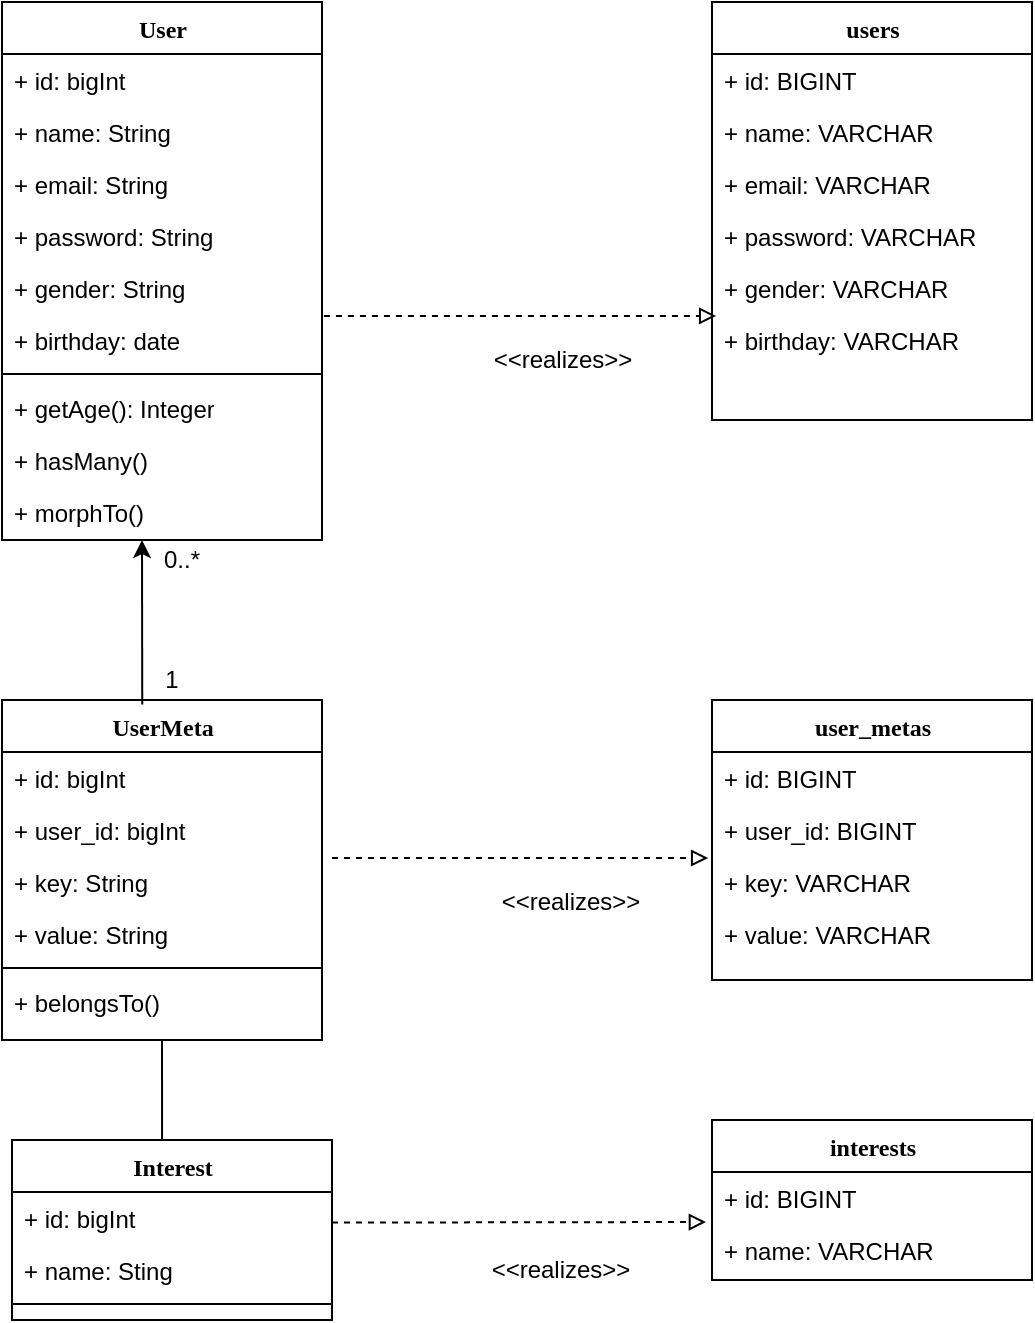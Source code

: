 <mxfile version="13.9.9" type="device"><diagram id="UjjW-EfnwMs0Be3SzqrF" name="Page-1"><mxGraphModel dx="1560" dy="706" grid="1" gridSize="10" guides="1" tooltips="1" connect="1" arrows="1" fold="1" page="1" pageScale="1" pageWidth="850" pageHeight="1100" math="0" shadow="0"><root><mxCell id="0"/><mxCell id="1" parent="0"/><mxCell id="rbcI4mwcF2lXU4okEdWM-1" value="User" style="swimlane;html=1;fontStyle=1;align=center;verticalAlign=top;childLayout=stackLayout;horizontal=1;startSize=26;horizontalStack=0;resizeParent=1;resizeLast=0;collapsible=1;marginBottom=0;swimlaneFillColor=#ffffff;rounded=0;shadow=0;comic=0;labelBackgroundColor=none;strokeWidth=1;fillColor=none;fontFamily=Verdana;fontSize=12" parent="1" vertex="1"><mxGeometry x="90" y="81" width="160" height="269" as="geometry"/></mxCell><mxCell id="rbcI4mwcF2lXU4okEdWM-2" value="+ id: bigInt" style="text;html=1;strokeColor=none;fillColor=none;align=left;verticalAlign=top;spacingLeft=4;spacingRight=4;whiteSpace=wrap;overflow=hidden;rotatable=0;points=[[0,0.5],[1,0.5]];portConstraint=eastwest;" parent="rbcI4mwcF2lXU4okEdWM-1" vertex="1"><mxGeometry y="26" width="160" height="26" as="geometry"/></mxCell><mxCell id="rbcI4mwcF2lXU4okEdWM-3" value="+ name: String" style="text;html=1;strokeColor=none;fillColor=none;align=left;verticalAlign=top;spacingLeft=4;spacingRight=4;whiteSpace=wrap;overflow=hidden;rotatable=0;points=[[0,0.5],[1,0.5]];portConstraint=eastwest;" parent="rbcI4mwcF2lXU4okEdWM-1" vertex="1"><mxGeometry y="52" width="160" height="26" as="geometry"/></mxCell><mxCell id="rbcI4mwcF2lXU4okEdWM-4" value="+ email: String" style="text;html=1;strokeColor=none;fillColor=none;align=left;verticalAlign=top;spacingLeft=4;spacingRight=4;whiteSpace=wrap;overflow=hidden;rotatable=0;points=[[0,0.5],[1,0.5]];portConstraint=eastwest;" parent="rbcI4mwcF2lXU4okEdWM-1" vertex="1"><mxGeometry y="78" width="160" height="26" as="geometry"/></mxCell><mxCell id="rbcI4mwcF2lXU4okEdWM-5" value="+ password: String" style="text;html=1;strokeColor=none;fillColor=none;align=left;verticalAlign=top;spacingLeft=4;spacingRight=4;whiteSpace=wrap;overflow=hidden;rotatable=0;points=[[0,0.5],[1,0.5]];portConstraint=eastwest;" parent="rbcI4mwcF2lXU4okEdWM-1" vertex="1"><mxGeometry y="104" width="160" height="26" as="geometry"/></mxCell><mxCell id="rbcI4mwcF2lXU4okEdWM-6" value="+ gender: String" style="text;html=1;strokeColor=none;fillColor=none;align=left;verticalAlign=top;spacingLeft=4;spacingRight=4;whiteSpace=wrap;overflow=hidden;rotatable=0;points=[[0,0.5],[1,0.5]];portConstraint=eastwest;" parent="rbcI4mwcF2lXU4okEdWM-1" vertex="1"><mxGeometry y="130" width="160" height="26" as="geometry"/></mxCell><mxCell id="rbcI4mwcF2lXU4okEdWM-7" value="+ birthday: date" style="text;html=1;strokeColor=none;fillColor=none;align=left;verticalAlign=top;spacingLeft=4;spacingRight=4;whiteSpace=wrap;overflow=hidden;rotatable=0;points=[[0,0.5],[1,0.5]];portConstraint=eastwest;" parent="rbcI4mwcF2lXU4okEdWM-1" vertex="1"><mxGeometry y="156" width="160" height="26" as="geometry"/></mxCell><mxCell id="rbcI4mwcF2lXU4okEdWM-8" value="" style="line;html=1;strokeWidth=1;fillColor=none;align=left;verticalAlign=middle;spacingTop=-1;spacingLeft=3;spacingRight=3;rotatable=0;labelPosition=right;points=[];portConstraint=eastwest;" parent="rbcI4mwcF2lXU4okEdWM-1" vertex="1"><mxGeometry y="182" width="160" height="8" as="geometry"/></mxCell><mxCell id="rbcI4mwcF2lXU4okEdWM-9" value="+ getAge(): Integer" style="text;html=1;strokeColor=none;fillColor=none;align=left;verticalAlign=top;spacingLeft=4;spacingRight=4;whiteSpace=wrap;overflow=hidden;rotatable=0;points=[[0,0.5],[1,0.5]];portConstraint=eastwest;" parent="rbcI4mwcF2lXU4okEdWM-1" vertex="1"><mxGeometry y="190" width="160" height="26" as="geometry"/></mxCell><mxCell id="rbcI4mwcF2lXU4okEdWM-10" value="+ hasMany()" style="text;html=1;strokeColor=none;fillColor=none;align=left;verticalAlign=top;spacingLeft=4;spacingRight=4;whiteSpace=wrap;overflow=hidden;rotatable=0;points=[[0,0.5],[1,0.5]];portConstraint=eastwest;" parent="rbcI4mwcF2lXU4okEdWM-1" vertex="1"><mxGeometry y="216" width="160" height="26" as="geometry"/></mxCell><mxCell id="rbcI4mwcF2lXU4okEdWM-11" value="+ morphTo()" style="text;html=1;strokeColor=none;fillColor=none;align=left;verticalAlign=top;spacingLeft=4;spacingRight=4;whiteSpace=wrap;overflow=hidden;rotatable=0;points=[[0,0.5],[1,0.5]];portConstraint=eastwest;" parent="rbcI4mwcF2lXU4okEdWM-1" vertex="1"><mxGeometry y="242" width="160" height="26" as="geometry"/></mxCell><mxCell id="rbcI4mwcF2lXU4okEdWM-12" value="Interest" style="swimlane;html=1;fontStyle=1;align=center;verticalAlign=top;childLayout=stackLayout;horizontal=1;startSize=26;horizontalStack=0;resizeParent=1;resizeLast=0;collapsible=1;marginBottom=0;swimlaneFillColor=#ffffff;rounded=0;shadow=0;comic=0;labelBackgroundColor=none;strokeWidth=1;fillColor=none;fontFamily=Verdana;fontSize=12" parent="1" vertex="1"><mxGeometry x="95" y="650" width="160" height="90" as="geometry"><mxRectangle x="95" y="760" width="90" height="26" as="alternateBounds"/></mxGeometry></mxCell><mxCell id="rbcI4mwcF2lXU4okEdWM-13" value="+ id: bigInt" style="text;html=1;strokeColor=none;fillColor=none;align=left;verticalAlign=top;spacingLeft=4;spacingRight=4;whiteSpace=wrap;overflow=hidden;rotatable=0;points=[[0,0.5],[1,0.5]];portConstraint=eastwest;" parent="rbcI4mwcF2lXU4okEdWM-12" vertex="1"><mxGeometry y="26" width="160" height="26" as="geometry"/></mxCell><mxCell id="rbcI4mwcF2lXU4okEdWM-14" value="+ name: Sting" style="text;html=1;strokeColor=none;fillColor=none;align=left;verticalAlign=top;spacingLeft=4;spacingRight=4;whiteSpace=wrap;overflow=hidden;rotatable=0;points=[[0,0.5],[1,0.5]];portConstraint=eastwest;" parent="rbcI4mwcF2lXU4okEdWM-12" vertex="1"><mxGeometry y="52" width="160" height="26" as="geometry"/></mxCell><mxCell id="rbcI4mwcF2lXU4okEdWM-15" value="" style="line;html=1;strokeWidth=1;fillColor=none;align=left;verticalAlign=middle;spacingTop=-1;spacingLeft=3;spacingRight=3;rotatable=0;labelPosition=right;points=[];portConstraint=eastwest;" parent="rbcI4mwcF2lXU4okEdWM-12" vertex="1"><mxGeometry y="78" width="160" height="8" as="geometry"/></mxCell><mxCell id="rbcI4mwcF2lXU4okEdWM-16" value="UserMeta" style="swimlane;html=1;fontStyle=1;align=center;verticalAlign=top;childLayout=stackLayout;horizontal=1;startSize=26;horizontalStack=0;resizeParent=1;resizeLast=0;collapsible=1;marginBottom=0;swimlaneFillColor=#ffffff;rounded=0;shadow=0;comic=0;labelBackgroundColor=none;strokeWidth=1;fillColor=none;fontFamily=Verdana;fontSize=12" parent="1" vertex="1"><mxGeometry x="90" y="430" width="160" height="170" as="geometry"><mxRectangle x="95" y="440" width="100" height="26" as="alternateBounds"/></mxGeometry></mxCell><mxCell id="rbcI4mwcF2lXU4okEdWM-17" value="+ id: bigInt" style="text;html=1;strokeColor=none;fillColor=none;align=left;verticalAlign=top;spacingLeft=4;spacingRight=4;whiteSpace=wrap;overflow=hidden;rotatable=0;points=[[0,0.5],[1,0.5]];portConstraint=eastwest;" parent="rbcI4mwcF2lXU4okEdWM-16" vertex="1"><mxGeometry y="26" width="160" height="26" as="geometry"/></mxCell><mxCell id="rbcI4mwcF2lXU4okEdWM-18" value="+ user_id: bigInt" style="text;html=1;strokeColor=none;fillColor=none;align=left;verticalAlign=top;spacingLeft=4;spacingRight=4;whiteSpace=wrap;overflow=hidden;rotatable=0;points=[[0,0.5],[1,0.5]];portConstraint=eastwest;" parent="rbcI4mwcF2lXU4okEdWM-16" vertex="1"><mxGeometry y="52" width="160" height="26" as="geometry"/></mxCell><mxCell id="rbcI4mwcF2lXU4okEdWM-19" value="+ key: String" style="text;html=1;strokeColor=none;fillColor=none;align=left;verticalAlign=top;spacingLeft=4;spacingRight=4;whiteSpace=wrap;overflow=hidden;rotatable=0;points=[[0,0.5],[1,0.5]];portConstraint=eastwest;" parent="rbcI4mwcF2lXU4okEdWM-16" vertex="1"><mxGeometry y="78" width="160" height="26" as="geometry"/></mxCell><mxCell id="rbcI4mwcF2lXU4okEdWM-20" value="+ value: String" style="text;html=1;strokeColor=none;fillColor=none;align=left;verticalAlign=top;spacingLeft=4;spacingRight=4;whiteSpace=wrap;overflow=hidden;rotatable=0;points=[[0,0.5],[1,0.5]];portConstraint=eastwest;" parent="rbcI4mwcF2lXU4okEdWM-16" vertex="1"><mxGeometry y="104" width="160" height="26" as="geometry"/></mxCell><mxCell id="rbcI4mwcF2lXU4okEdWM-21" value="" style="line;html=1;strokeWidth=1;fillColor=none;align=left;verticalAlign=middle;spacingTop=-1;spacingLeft=3;spacingRight=3;rotatable=0;labelPosition=right;points=[];portConstraint=eastwest;" parent="rbcI4mwcF2lXU4okEdWM-16" vertex="1"><mxGeometry y="130" width="160" height="8" as="geometry"/></mxCell><mxCell id="rbcI4mwcF2lXU4okEdWM-22" value="+ belongsTo()" style="text;html=1;strokeColor=none;fillColor=none;align=left;verticalAlign=top;spacingLeft=4;spacingRight=4;whiteSpace=wrap;overflow=hidden;rotatable=0;points=[[0,0.5],[1,0.5]];portConstraint=eastwest;" parent="rbcI4mwcF2lXU4okEdWM-16" vertex="1"><mxGeometry y="138" width="160" height="28" as="geometry"/></mxCell><mxCell id="rbcI4mwcF2lXU4okEdWM-23" value="" style="endArrow=classic;html=1;exitX=0.128;exitY=1.113;exitDx=0;exitDy=0;exitPerimeter=0;" parent="1" source="rbcI4mwcF2lXU4okEdWM-25" edge="1"><mxGeometry width="50" height="50" relative="1" as="geometry"><mxPoint x="150" y="420" as="sourcePoint"/><mxPoint x="160" y="350" as="targetPoint"/></mxGeometry></mxCell><mxCell id="rbcI4mwcF2lXU4okEdWM-24" value="0..*" style="text;html=1;strokeColor=none;fillColor=none;align=center;verticalAlign=middle;whiteSpace=wrap;rounded=0;" parent="1" vertex="1"><mxGeometry x="160" y="350" width="40" height="20" as="geometry"/></mxCell><mxCell id="rbcI4mwcF2lXU4okEdWM-25" value="1" style="text;html=1;strokeColor=none;fillColor=none;align=center;verticalAlign=middle;whiteSpace=wrap;rounded=0;" parent="1" vertex="1"><mxGeometry x="155" y="410" width="40" height="20" as="geometry"/></mxCell><mxCell id="rbcI4mwcF2lXU4okEdWM-26" value="" style="endArrow=none;html=1;exitX=0.5;exitY=1;exitDx=0;exitDy=0;entryX=0.469;entryY=0.005;entryDx=0;entryDy=0;entryPerimeter=0;" parent="1" source="rbcI4mwcF2lXU4okEdWM-16" target="rbcI4mwcF2lXU4okEdWM-12" edge="1"><mxGeometry width="50" height="50" relative="1" as="geometry"><mxPoint x="160" y="710" as="sourcePoint"/><mxPoint x="170" y="640" as="targetPoint"/></mxGeometry></mxCell><mxCell id="rbcI4mwcF2lXU4okEdWM-29" value="users" style="swimlane;html=1;fontStyle=1;align=center;verticalAlign=top;childLayout=stackLayout;horizontal=1;startSize=26;horizontalStack=0;resizeParent=1;resizeLast=0;collapsible=1;marginBottom=0;swimlaneFillColor=#ffffff;rounded=0;shadow=0;comic=0;labelBackgroundColor=none;strokeWidth=1;fillColor=none;fontFamily=Verdana;fontSize=12" parent="1" vertex="1"><mxGeometry x="445" y="81" width="160" height="209" as="geometry"><mxRectangle x="480" y="81" width="60" height="26" as="alternateBounds"/></mxGeometry></mxCell><mxCell id="rbcI4mwcF2lXU4okEdWM-30" value="+ id: BIGINT" style="text;html=1;strokeColor=none;fillColor=none;align=left;verticalAlign=top;spacingLeft=4;spacingRight=4;whiteSpace=wrap;overflow=hidden;rotatable=0;points=[[0,0.5],[1,0.5]];portConstraint=eastwest;" parent="rbcI4mwcF2lXU4okEdWM-29" vertex="1"><mxGeometry y="26" width="160" height="26" as="geometry"/></mxCell><mxCell id="rbcI4mwcF2lXU4okEdWM-31" value="+ name: VARCHAR" style="text;html=1;strokeColor=none;fillColor=none;align=left;verticalAlign=top;spacingLeft=4;spacingRight=4;whiteSpace=wrap;overflow=hidden;rotatable=0;points=[[0,0.5],[1,0.5]];portConstraint=eastwest;" parent="rbcI4mwcF2lXU4okEdWM-29" vertex="1"><mxGeometry y="52" width="160" height="26" as="geometry"/></mxCell><mxCell id="rbcI4mwcF2lXU4okEdWM-32" value="+ email: VARCHAR" style="text;html=1;strokeColor=none;fillColor=none;align=left;verticalAlign=top;spacingLeft=4;spacingRight=4;whiteSpace=wrap;overflow=hidden;rotatable=0;points=[[0,0.5],[1,0.5]];portConstraint=eastwest;" parent="rbcI4mwcF2lXU4okEdWM-29" vertex="1"><mxGeometry y="78" width="160" height="26" as="geometry"/></mxCell><mxCell id="rbcI4mwcF2lXU4okEdWM-33" value="+ password: VARCHAR" style="text;html=1;strokeColor=none;fillColor=none;align=left;verticalAlign=top;spacingLeft=4;spacingRight=4;whiteSpace=wrap;overflow=hidden;rotatable=0;points=[[0,0.5],[1,0.5]];portConstraint=eastwest;" parent="rbcI4mwcF2lXU4okEdWM-29" vertex="1"><mxGeometry y="104" width="160" height="26" as="geometry"/></mxCell><mxCell id="rbcI4mwcF2lXU4okEdWM-34" value="+ gender: VARCHAR" style="text;html=1;strokeColor=none;fillColor=none;align=left;verticalAlign=top;spacingLeft=4;spacingRight=4;whiteSpace=wrap;overflow=hidden;rotatable=0;points=[[0,0.5],[1,0.5]];portConstraint=eastwest;" parent="rbcI4mwcF2lXU4okEdWM-29" vertex="1"><mxGeometry y="130" width="160" height="26" as="geometry"/></mxCell><mxCell id="rbcI4mwcF2lXU4okEdWM-35" value="+ birthday: VARCHAR" style="text;html=1;strokeColor=none;fillColor=none;align=left;verticalAlign=top;spacingLeft=4;spacingRight=4;whiteSpace=wrap;overflow=hidden;rotatable=0;points=[[0,0.5],[1,0.5]];portConstraint=eastwest;" parent="rbcI4mwcF2lXU4okEdWM-29" vertex="1"><mxGeometry y="156" width="160" height="26" as="geometry"/></mxCell><mxCell id="rbcI4mwcF2lXU4okEdWM-51" value="" style="edgeStyle=elbowEdgeStyle;html=1;endArrow=block;elbow=vertical;endFill=0;dashed=1;exitX=1.006;exitY=1.038;exitDx=0;exitDy=0;exitPerimeter=0;entryX=0.013;entryY=0.038;entryDx=0;entryDy=0;entryPerimeter=0;" parent="1" source="rbcI4mwcF2lXU4okEdWM-6" target="rbcI4mwcF2lXU4okEdWM-35" edge="1"><mxGeometry width="160" relative="1" as="geometry"><mxPoint x="340" y="240" as="sourcePoint"/><mxPoint x="430" y="240" as="targetPoint"/></mxGeometry></mxCell><mxCell id="rbcI4mwcF2lXU4okEdWM-52" value="&amp;lt;&amp;lt;realizes&amp;gt;&amp;gt;" style="text;html=1;align=center;verticalAlign=middle;resizable=0;points=[];autosize=1;" parent="1" vertex="1"><mxGeometry x="330" y="250" width="80" height="20" as="geometry"/></mxCell><mxCell id="rbcI4mwcF2lXU4okEdWM-53" value="user_metas" style="swimlane;html=1;fontStyle=1;align=center;verticalAlign=top;childLayout=stackLayout;horizontal=1;startSize=26;horizontalStack=0;resizeParent=1;resizeLast=0;collapsible=1;marginBottom=0;swimlaneFillColor=#ffffff;rounded=0;shadow=0;comic=0;labelBackgroundColor=none;strokeWidth=1;fillColor=none;fontFamily=Verdana;fontSize=12" parent="1" vertex="1"><mxGeometry x="445" y="430" width="160" height="140" as="geometry"><mxRectangle x="480" y="430" width="100" height="26" as="alternateBounds"/></mxGeometry></mxCell><mxCell id="rbcI4mwcF2lXU4okEdWM-54" value="+ id: BIGINT" style="text;html=1;strokeColor=none;fillColor=none;align=left;verticalAlign=top;spacingLeft=4;spacingRight=4;whiteSpace=wrap;overflow=hidden;rotatable=0;points=[[0,0.5],[1,0.5]];portConstraint=eastwest;" parent="rbcI4mwcF2lXU4okEdWM-53" vertex="1"><mxGeometry y="26" width="160" height="26" as="geometry"/></mxCell><mxCell id="rbcI4mwcF2lXU4okEdWM-55" value="+ user_id: BIGINT" style="text;html=1;strokeColor=none;fillColor=none;align=left;verticalAlign=top;spacingLeft=4;spacingRight=4;whiteSpace=wrap;overflow=hidden;rotatable=0;points=[[0,0.5],[1,0.5]];portConstraint=eastwest;" parent="rbcI4mwcF2lXU4okEdWM-53" vertex="1"><mxGeometry y="52" width="160" height="26" as="geometry"/></mxCell><mxCell id="rbcI4mwcF2lXU4okEdWM-56" value="+ key: VARCHAR" style="text;html=1;strokeColor=none;fillColor=none;align=left;verticalAlign=top;spacingLeft=4;spacingRight=4;whiteSpace=wrap;overflow=hidden;rotatable=0;points=[[0,0.5],[1,0.5]];portConstraint=eastwest;" parent="rbcI4mwcF2lXU4okEdWM-53" vertex="1"><mxGeometry y="78" width="160" height="26" as="geometry"/></mxCell><mxCell id="rbcI4mwcF2lXU4okEdWM-57" value="+ value: VARCHAR" style="text;html=1;strokeColor=none;fillColor=none;align=left;verticalAlign=top;spacingLeft=4;spacingRight=4;whiteSpace=wrap;overflow=hidden;rotatable=0;points=[[0,0.5],[1,0.5]];portConstraint=eastwest;" parent="rbcI4mwcF2lXU4okEdWM-53" vertex="1"><mxGeometry y="104" width="160" height="26" as="geometry"/></mxCell><mxCell id="rbcI4mwcF2lXU4okEdWM-60" value="" style="edgeStyle=elbowEdgeStyle;html=1;endArrow=block;elbow=vertical;endFill=0;dashed=1;exitX=1.006;exitY=1.038;exitDx=0;exitDy=0;exitPerimeter=0;entryX=-0.012;entryY=0.042;entryDx=0;entryDy=0;entryPerimeter=0;" parent="1" target="rbcI4mwcF2lXU4okEdWM-56" edge="1"><mxGeometry width="160" relative="1" as="geometry"><mxPoint x="255.0" y="508.998" as="sourcePoint"/><mxPoint x="470" y="509" as="targetPoint"/></mxGeometry></mxCell><mxCell id="rbcI4mwcF2lXU4okEdWM-61" value="&amp;lt;&amp;lt;realizes&amp;gt;&amp;gt;" style="text;html=1;align=center;verticalAlign=middle;resizable=0;points=[];autosize=1;" parent="1" vertex="1"><mxGeometry x="334.04" y="521.01" width="80" height="20" as="geometry"/></mxCell><mxCell id="rbcI4mwcF2lXU4okEdWM-62" value="interests" style="swimlane;html=1;fontStyle=1;align=center;verticalAlign=top;childLayout=stackLayout;horizontal=1;startSize=26;horizontalStack=0;resizeParent=1;resizeLast=0;collapsible=1;marginBottom=0;swimlaneFillColor=#ffffff;rounded=0;shadow=0;comic=0;labelBackgroundColor=none;strokeWidth=1;fillColor=none;fontFamily=Verdana;fontSize=12" parent="1" vertex="1"><mxGeometry x="445" y="640" width="160" height="80" as="geometry"><mxRectangle x="480" y="750" width="90" height="26" as="alternateBounds"/></mxGeometry></mxCell><mxCell id="rbcI4mwcF2lXU4okEdWM-63" value="+ id: BIGINT" style="text;html=1;strokeColor=none;fillColor=none;align=left;verticalAlign=top;spacingLeft=4;spacingRight=4;whiteSpace=wrap;overflow=hidden;rotatable=0;points=[[0,0.5],[1,0.5]];portConstraint=eastwest;" parent="rbcI4mwcF2lXU4okEdWM-62" vertex="1"><mxGeometry y="26" width="160" height="26" as="geometry"/></mxCell><mxCell id="rbcI4mwcF2lXU4okEdWM-64" value="+ name: VARCHAR&amp;nbsp;" style="text;html=1;strokeColor=none;fillColor=none;align=left;verticalAlign=top;spacingLeft=4;spacingRight=4;whiteSpace=wrap;overflow=hidden;rotatable=0;points=[[0,0.5],[1,0.5]];portConstraint=eastwest;" parent="rbcI4mwcF2lXU4okEdWM-62" vertex="1"><mxGeometry y="52" width="160" height="26" as="geometry"/></mxCell><mxCell id="rbcI4mwcF2lXU4okEdWM-66" value="" style="edgeStyle=elbowEdgeStyle;html=1;endArrow=block;elbow=vertical;endFill=0;dashed=1;exitX=1;exitY=0.588;exitDx=0;exitDy=0;exitPerimeter=0;entryX=-0.019;entryY=-0.057;entryDx=0;entryDy=0;entryPerimeter=0;" parent="1" source="rbcI4mwcF2lXU4okEdWM-13" target="rbcI4mwcF2lXU4okEdWM-64" edge="1"><mxGeometry width="160" relative="1" as="geometry"><mxPoint x="260" y="692" as="sourcePoint"/><mxPoint x="470" y="692" as="targetPoint"/></mxGeometry></mxCell><mxCell id="rbcI4mwcF2lXU4okEdWM-67" value="&amp;lt;&amp;lt;realizes&amp;gt;&amp;gt;" style="text;html=1;align=center;verticalAlign=middle;resizable=0;points=[];autosize=1;" parent="1" vertex="1"><mxGeometry x="329.04" y="704.51" width="80" height="20" as="geometry"/></mxCell></root></mxGraphModel></diagram></mxfile>